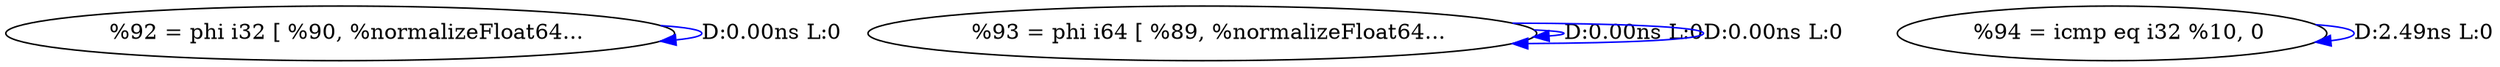 digraph {
Node0x374b220[label="  %92 = phi i32 [ %90, %normalizeFloat64..."];
Node0x374b220 -> Node0x374b220[label="D:0.00ns L:0",color=blue];
Node0x374b300[label="  %93 = phi i64 [ %89, %normalizeFloat64..."];
Node0x374b300 -> Node0x374b300[label="D:0.00ns L:0",color=blue];
Node0x374b300 -> Node0x374b300[label="D:0.00ns L:0",color=blue];
Node0x374b3e0[label="  %94 = icmp eq i32 %10, 0"];
Node0x374b3e0 -> Node0x374b3e0[label="D:2.49ns L:0",color=blue];
}

